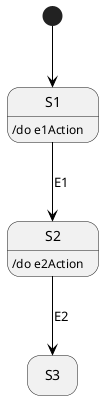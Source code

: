 @startuml
'https://plantuml.com/state-diagram

'hide description area for state without description
hide empty description

state S1
S1 : /do e1Action
state S2
S2 : /do e2Action
state S3


[*] -[#000000]-> S1
S1 -down[#000000]-> S2 : E1
S2 -down[#000000]-> S3 : E2

@enduml
